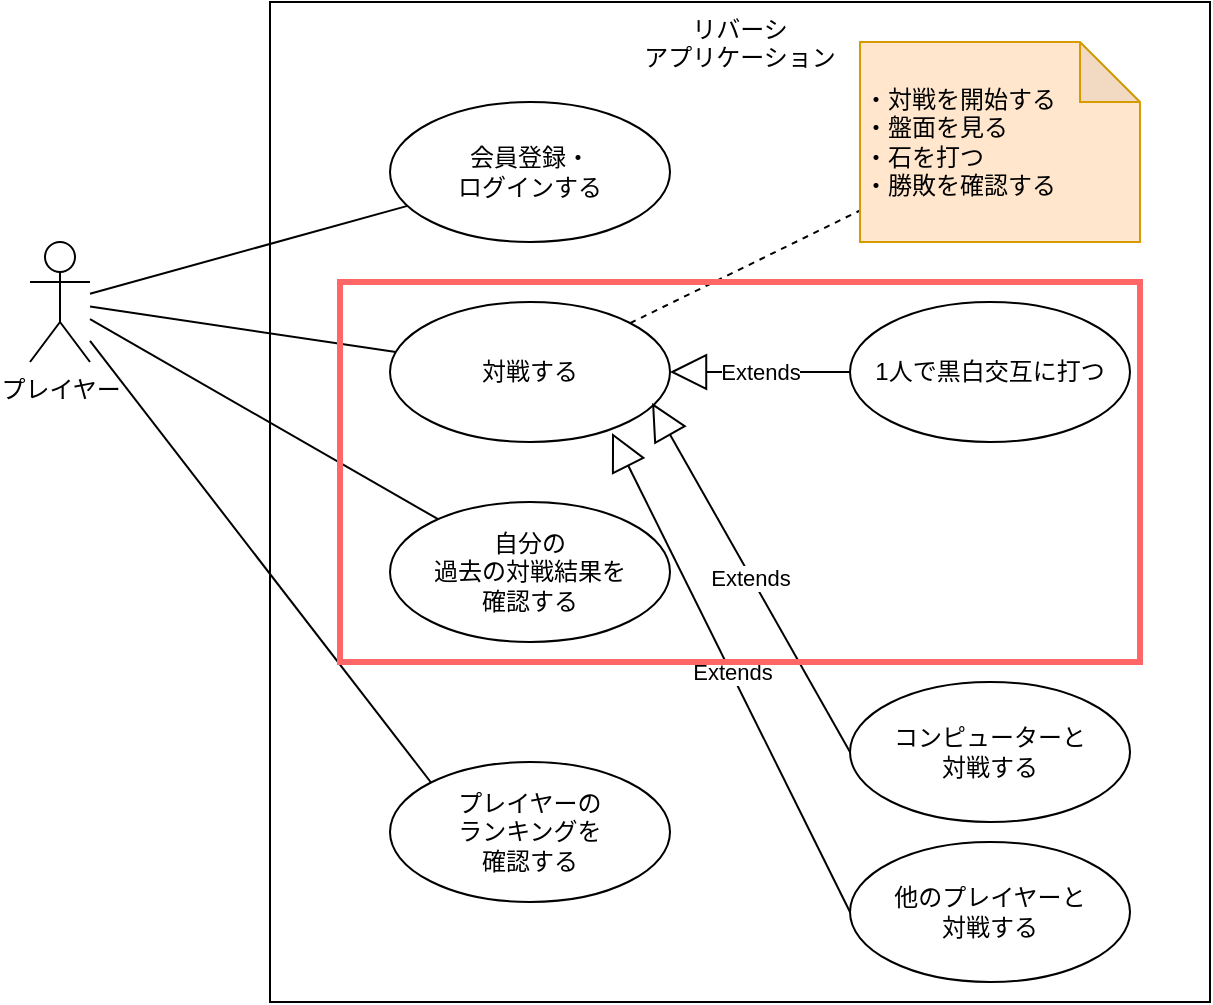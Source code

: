 <mxfile>
    <diagram id="gIwkHJw-YB6TCLW557YD" name="ページ1">
        <mxGraphModel dx="736" dy="647" grid="1" gridSize="10" guides="1" tooltips="1" connect="1" arrows="1" fold="1" page="1" pageScale="1" pageWidth="827" pageHeight="1169" math="0" shadow="0">
            <root>
                <mxCell id="0"/>
                <mxCell id="1" parent="0"/>
                <mxCell id="2" value="リバーシ&lt;br&gt;アプリケーション" style="rounded=0;whiteSpace=wrap;html=1;verticalAlign=top;fillColor=none;" vertex="1" parent="1">
                    <mxGeometry x="200" y="100" width="470" height="500" as="geometry"/>
                </mxCell>
                <mxCell id="5" style="edgeStyle=none;html=1;endArrow=none;endFill=0;" edge="1" parent="1" source="3" target="4">
                    <mxGeometry relative="1" as="geometry"/>
                </mxCell>
                <mxCell id="10" style="edgeStyle=none;html=1;endArrow=none;endFill=0;" edge="1" parent="1" source="3" target="8">
                    <mxGeometry relative="1" as="geometry"/>
                </mxCell>
                <mxCell id="11" style="edgeStyle=none;html=1;endArrow=none;endFill=0;" edge="1" parent="1" source="3" target="9">
                    <mxGeometry relative="1" as="geometry"/>
                </mxCell>
                <mxCell id="20" style="edgeStyle=none;html=1;entryX=0;entryY=0;entryDx=0;entryDy=0;endArrow=none;endFill=0;" edge="1" parent="1" source="3" target="19">
                    <mxGeometry relative="1" as="geometry"/>
                </mxCell>
                <mxCell id="3" value="プレイヤー" style="shape=umlActor;verticalLabelPosition=bottom;verticalAlign=top;html=1;fillColor=none;" vertex="1" parent="1">
                    <mxGeometry x="80" y="220" width="30" height="60" as="geometry"/>
                </mxCell>
                <mxCell id="7" style="edgeStyle=none;html=1;endArrow=none;endFill=0;dashed=1;" edge="1" parent="1" source="4" target="6">
                    <mxGeometry relative="1" as="geometry"/>
                </mxCell>
                <mxCell id="4" value="対戦する" style="ellipse;whiteSpace=wrap;html=1;fillColor=default;" vertex="1" parent="1">
                    <mxGeometry x="260" y="250" width="140" height="70" as="geometry"/>
                </mxCell>
                <mxCell id="6" value="・対戦を開始する&lt;br&gt;・盤面を見る&lt;br&gt;・石を打つ&lt;br&gt;&lt;div style=&quot;&quot;&gt;&lt;span style=&quot;background-color: initial;&quot;&gt;・勝敗を確認する&lt;/span&gt;&lt;/div&gt;" style="shape=note;whiteSpace=wrap;html=1;backgroundOutline=1;darkOpacity=0.05;fillColor=#ffe6cc;strokeColor=#d79b00;align=left;" vertex="1" parent="1">
                    <mxGeometry x="495" y="120" width="140" height="100" as="geometry"/>
                </mxCell>
                <mxCell id="8" value="自分の&lt;br&gt;過去の対戦結果を&lt;br&gt;確認する" style="ellipse;whiteSpace=wrap;html=1;fillColor=default;" vertex="1" parent="1">
                    <mxGeometry x="260" y="350" width="140" height="70" as="geometry"/>
                </mxCell>
                <mxCell id="9" value="会員登録・&lt;br&gt;ログインする" style="ellipse;whiteSpace=wrap;html=1;fillColor=default;" vertex="1" parent="1">
                    <mxGeometry x="260" y="150" width="140" height="70" as="geometry"/>
                </mxCell>
                <mxCell id="12" value="1人で黒白交互に打つ" style="ellipse;whiteSpace=wrap;html=1;fillColor=default;" vertex="1" parent="1">
                    <mxGeometry x="490" y="250" width="140" height="70" as="geometry"/>
                </mxCell>
                <mxCell id="13" value="コンピューターと&lt;br&gt;対戦する" style="ellipse;whiteSpace=wrap;html=1;fillColor=default;" vertex="1" parent="1">
                    <mxGeometry x="490" y="440" width="140" height="70" as="geometry"/>
                </mxCell>
                <mxCell id="14" value="他のプレイヤーと&lt;br&gt;対戦する" style="ellipse;whiteSpace=wrap;html=1;fillColor=default;" vertex="1" parent="1">
                    <mxGeometry x="490" y="520" width="140" height="70" as="geometry"/>
                </mxCell>
                <mxCell id="16" value="Extends" style="endArrow=block;endSize=16;endFill=0;html=1;exitX=0;exitY=0.5;exitDx=0;exitDy=0;entryX=1;entryY=0.5;entryDx=0;entryDy=0;" edge="1" parent="1" source="12" target="4">
                    <mxGeometry width="160" relative="1" as="geometry">
                        <mxPoint x="420" y="320" as="sourcePoint"/>
                        <mxPoint x="580" y="320" as="targetPoint"/>
                    </mxGeometry>
                </mxCell>
                <mxCell id="17" value="Extends" style="endArrow=block;endSize=16;endFill=0;html=1;exitX=0;exitY=0.5;exitDx=0;exitDy=0;entryX=0.936;entryY=0.721;entryDx=0;entryDy=0;entryPerimeter=0;" edge="1" parent="1" source="13" target="4">
                    <mxGeometry width="160" relative="1" as="geometry">
                        <mxPoint x="440" y="345" as="sourcePoint"/>
                        <mxPoint x="410" y="295" as="targetPoint"/>
                    </mxGeometry>
                </mxCell>
                <mxCell id="18" value="Extends" style="endArrow=block;endSize=16;endFill=0;html=1;exitX=0;exitY=0.5;exitDx=0;exitDy=0;entryX=0.793;entryY=0.936;entryDx=0;entryDy=0;entryPerimeter=0;" edge="1" parent="1" source="14" target="4">
                    <mxGeometry width="160" relative="1" as="geometry">
                        <mxPoint x="500" y="375" as="sourcePoint"/>
                        <mxPoint x="389.497" y="319.749" as="targetPoint"/>
                    </mxGeometry>
                </mxCell>
                <mxCell id="19" value="プレイヤーの&lt;br&gt;ランキングを&lt;br&gt;確認する" style="ellipse;whiteSpace=wrap;html=1;fillColor=default;" vertex="1" parent="1">
                    <mxGeometry x="260" y="480" width="140" height="70" as="geometry"/>
                </mxCell>
                <mxCell id="21" value="" style="rounded=0;whiteSpace=wrap;html=1;fillColor=none;strokeColor=#FF6666;strokeWidth=3;" vertex="1" parent="1">
                    <mxGeometry x="235" y="240" width="400" height="190" as="geometry"/>
                </mxCell>
            </root>
        </mxGraphModel>
    </diagram>
</mxfile>